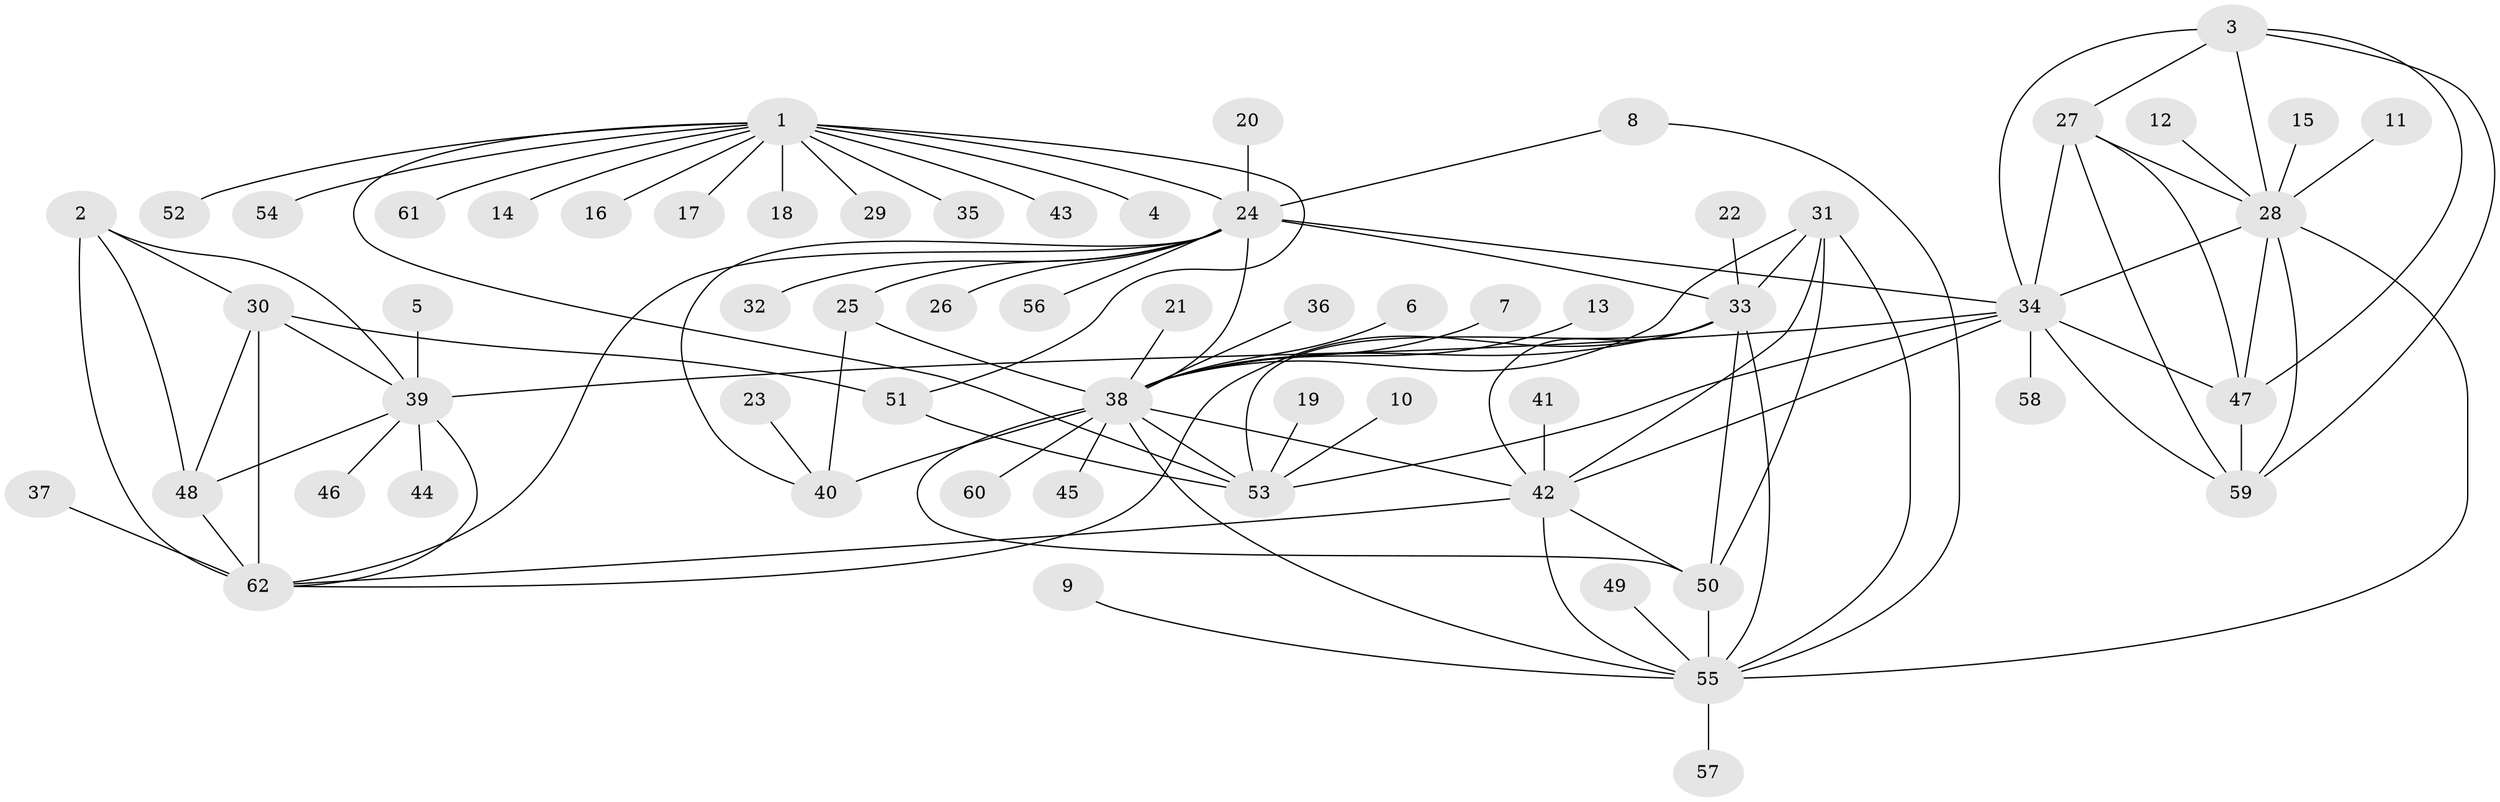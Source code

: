 // original degree distribution, {7: 0.08943089430894309, 9: 0.024390243902439025, 10: 0.024390243902439025, 8: 0.016260162601626018, 11: 0.024390243902439025, 12: 0.008130081300813009, 5: 0.016260162601626018, 15: 0.008130081300813009, 6: 0.016260162601626018, 13: 0.008130081300813009, 14: 0.008130081300813009, 1: 0.6341463414634146, 2: 0.11382113821138211, 3: 0.008130081300813009}
// Generated by graph-tools (version 1.1) at 2025/50/03/09/25 03:50:35]
// undirected, 62 vertices, 102 edges
graph export_dot {
graph [start="1"]
  node [color=gray90,style=filled];
  1;
  2;
  3;
  4;
  5;
  6;
  7;
  8;
  9;
  10;
  11;
  12;
  13;
  14;
  15;
  16;
  17;
  18;
  19;
  20;
  21;
  22;
  23;
  24;
  25;
  26;
  27;
  28;
  29;
  30;
  31;
  32;
  33;
  34;
  35;
  36;
  37;
  38;
  39;
  40;
  41;
  42;
  43;
  44;
  45;
  46;
  47;
  48;
  49;
  50;
  51;
  52;
  53;
  54;
  55;
  56;
  57;
  58;
  59;
  60;
  61;
  62;
  1 -- 4 [weight=1.0];
  1 -- 14 [weight=1.0];
  1 -- 16 [weight=1.0];
  1 -- 17 [weight=1.0];
  1 -- 18 [weight=1.0];
  1 -- 24 [weight=2.0];
  1 -- 29 [weight=1.0];
  1 -- 35 [weight=1.0];
  1 -- 43 [weight=1.0];
  1 -- 51 [weight=4.0];
  1 -- 52 [weight=1.0];
  1 -- 53 [weight=4.0];
  1 -- 54 [weight=1.0];
  1 -- 61 [weight=1.0];
  2 -- 30 [weight=1.0];
  2 -- 39 [weight=1.0];
  2 -- 48 [weight=1.0];
  2 -- 62 [weight=2.0];
  3 -- 27 [weight=1.0];
  3 -- 28 [weight=1.0];
  3 -- 34 [weight=1.0];
  3 -- 47 [weight=1.0];
  3 -- 59 [weight=1.0];
  5 -- 39 [weight=1.0];
  6 -- 38 [weight=1.0];
  7 -- 38 [weight=1.0];
  8 -- 24 [weight=1.0];
  8 -- 55 [weight=1.0];
  9 -- 55 [weight=1.0];
  10 -- 53 [weight=1.0];
  11 -- 28 [weight=1.0];
  12 -- 28 [weight=1.0];
  13 -- 38 [weight=1.0];
  15 -- 28 [weight=1.0];
  19 -- 53 [weight=1.0];
  20 -- 24 [weight=1.0];
  21 -- 38 [weight=1.0];
  22 -- 33 [weight=1.0];
  23 -- 40 [weight=1.0];
  24 -- 25 [weight=1.0];
  24 -- 26 [weight=1.0];
  24 -- 32 [weight=1.0];
  24 -- 33 [weight=1.0];
  24 -- 34 [weight=1.0];
  24 -- 38 [weight=1.0];
  24 -- 40 [weight=3.0];
  24 -- 56 [weight=1.0];
  24 -- 62 [weight=1.0];
  25 -- 38 [weight=1.0];
  25 -- 40 [weight=3.0];
  27 -- 28 [weight=1.0];
  27 -- 34 [weight=1.0];
  27 -- 47 [weight=1.0];
  27 -- 59 [weight=1.0];
  28 -- 34 [weight=1.0];
  28 -- 47 [weight=1.0];
  28 -- 55 [weight=1.0];
  28 -- 59 [weight=1.0];
  30 -- 39 [weight=1.0];
  30 -- 48 [weight=1.0];
  30 -- 51 [weight=1.0];
  30 -- 62 [weight=2.0];
  31 -- 33 [weight=1.0];
  31 -- 38 [weight=1.0];
  31 -- 42 [weight=1.0];
  31 -- 50 [weight=1.0];
  31 -- 55 [weight=1.0];
  33 -- 38 [weight=1.0];
  33 -- 42 [weight=1.0];
  33 -- 50 [weight=1.0];
  33 -- 53 [weight=1.0];
  33 -- 55 [weight=1.0];
  33 -- 62 [weight=1.0];
  34 -- 39 [weight=1.0];
  34 -- 42 [weight=1.0];
  34 -- 47 [weight=1.0];
  34 -- 53 [weight=1.0];
  34 -- 58 [weight=1.0];
  34 -- 59 [weight=1.0];
  36 -- 38 [weight=1.0];
  37 -- 62 [weight=1.0];
  38 -- 40 [weight=3.0];
  38 -- 42 [weight=1.0];
  38 -- 45 [weight=1.0];
  38 -- 50 [weight=1.0];
  38 -- 53 [weight=1.0];
  38 -- 55 [weight=1.0];
  38 -- 60 [weight=1.0];
  39 -- 44 [weight=1.0];
  39 -- 46 [weight=1.0];
  39 -- 48 [weight=1.0];
  39 -- 62 [weight=2.0];
  41 -- 42 [weight=1.0];
  42 -- 50 [weight=1.0];
  42 -- 55 [weight=1.0];
  42 -- 62 [weight=1.0];
  47 -- 59 [weight=1.0];
  48 -- 62 [weight=2.0];
  49 -- 55 [weight=1.0];
  50 -- 55 [weight=1.0];
  51 -- 53 [weight=1.0];
  55 -- 57 [weight=1.0];
}
